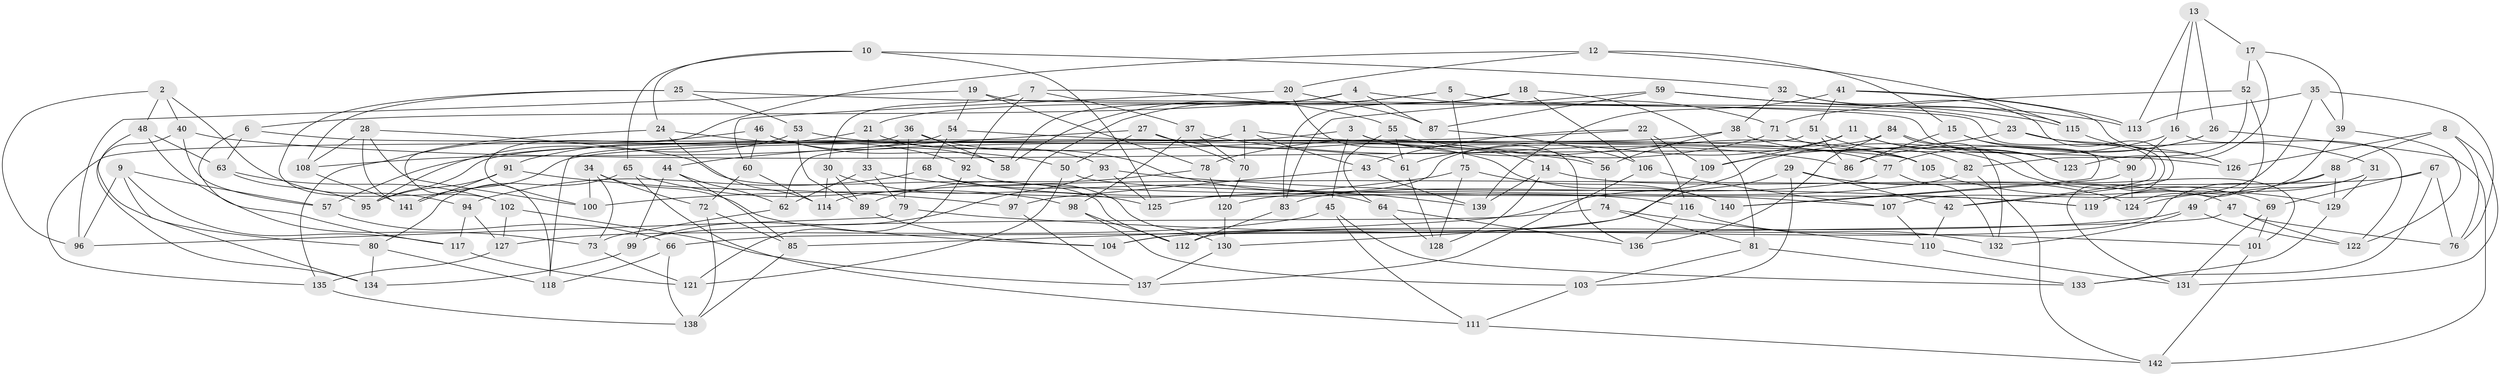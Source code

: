 // Generated by graph-tools (version 1.1) at 2025/38/03/09/25 02:38:04]
// undirected, 142 vertices, 284 edges
graph export_dot {
graph [start="1"]
  node [color=gray90,style=filled];
  1;
  2;
  3;
  4;
  5;
  6;
  7;
  8;
  9;
  10;
  11;
  12;
  13;
  14;
  15;
  16;
  17;
  18;
  19;
  20;
  21;
  22;
  23;
  24;
  25;
  26;
  27;
  28;
  29;
  30;
  31;
  32;
  33;
  34;
  35;
  36;
  37;
  38;
  39;
  40;
  41;
  42;
  43;
  44;
  45;
  46;
  47;
  48;
  49;
  50;
  51;
  52;
  53;
  54;
  55;
  56;
  57;
  58;
  59;
  60;
  61;
  62;
  63;
  64;
  65;
  66;
  67;
  68;
  69;
  70;
  71;
  72;
  73;
  74;
  75;
  76;
  77;
  78;
  79;
  80;
  81;
  82;
  83;
  84;
  85;
  86;
  87;
  88;
  89;
  90;
  91;
  92;
  93;
  94;
  95;
  96;
  97;
  98;
  99;
  100;
  101;
  102;
  103;
  104;
  105;
  106;
  107;
  108;
  109;
  110;
  111;
  112;
  113;
  114;
  115;
  116;
  117;
  118;
  119;
  120;
  121;
  122;
  123;
  124;
  125;
  126;
  127;
  128;
  129;
  130;
  131;
  132;
  133;
  134;
  135;
  136;
  137;
  138;
  139;
  140;
  141;
  142;
  1 -- 43;
  1 -- 70;
  1 -- 77;
  1 -- 118;
  2 -- 94;
  2 -- 40;
  2 -- 96;
  2 -- 48;
  3 -- 45;
  3 -- 14;
  3 -- 105;
  3 -- 57;
  4 -- 58;
  4 -- 87;
  4 -- 6;
  4 -- 71;
  5 -- 97;
  5 -- 75;
  5 -- 23;
  5 -- 58;
  6 -- 117;
  6 -- 63;
  6 -- 61;
  7 -- 55;
  7 -- 92;
  7 -- 37;
  7 -- 30;
  8 -- 76;
  8 -- 131;
  8 -- 88;
  8 -- 126;
  9 -- 117;
  9 -- 57;
  9 -- 134;
  9 -- 96;
  10 -- 125;
  10 -- 32;
  10 -- 24;
  10 -- 65;
  11 -- 61;
  11 -- 101;
  11 -- 109;
  11 -- 123;
  12 -- 100;
  12 -- 115;
  12 -- 15;
  12 -- 20;
  13 -- 26;
  13 -- 17;
  13 -- 113;
  13 -- 16;
  14 -- 47;
  14 -- 128;
  14 -- 139;
  15 -- 86;
  15 -- 140;
  15 -- 90;
  16 -- 85;
  16 -- 122;
  16 -- 90;
  17 -- 123;
  17 -- 39;
  17 -- 52;
  18 -- 83;
  18 -- 81;
  18 -- 21;
  18 -- 106;
  19 -- 96;
  19 -- 54;
  19 -- 78;
  19 -- 42;
  20 -- 87;
  20 -- 60;
  20 -- 136;
  21 -- 93;
  21 -- 91;
  21 -- 33;
  22 -- 116;
  22 -- 141;
  22 -- 43;
  22 -- 109;
  23 -- 131;
  23 -- 109;
  23 -- 31;
  24 -- 114;
  24 -- 118;
  24 -- 92;
  25 -- 53;
  25 -- 108;
  25 -- 102;
  25 -- 123;
  26 -- 142;
  26 -- 77;
  26 -- 86;
  27 -- 44;
  27 -- 140;
  27 -- 50;
  27 -- 70;
  28 -- 100;
  28 -- 112;
  28 -- 141;
  28 -- 108;
  29 -- 42;
  29 -- 103;
  29 -- 124;
  29 -- 104;
  30 -- 125;
  30 -- 89;
  30 -- 114;
  31 -- 49;
  31 -- 129;
  31 -- 124;
  32 -- 42;
  32 -- 115;
  32 -- 38;
  33 -- 64;
  33 -- 79;
  33 -- 62;
  34 -- 72;
  34 -- 100;
  34 -- 104;
  34 -- 73;
  35 -- 76;
  35 -- 107;
  35 -- 39;
  35 -- 113;
  36 -- 79;
  36 -- 135;
  36 -- 58;
  36 -- 139;
  37 -- 70;
  37 -- 98;
  37 -- 86;
  38 -- 69;
  38 -- 56;
  38 -- 95;
  39 -- 122;
  39 -- 119;
  40 -- 126;
  40 -- 134;
  40 -- 57;
  41 -- 139;
  41 -- 113;
  41 -- 126;
  41 -- 51;
  42 -- 110;
  43 -- 139;
  43 -- 97;
  44 -- 62;
  44 -- 85;
  44 -- 99;
  45 -- 127;
  45 -- 111;
  45 -- 133;
  46 -- 60;
  46 -- 50;
  46 -- 135;
  46 -- 58;
  47 -- 76;
  47 -- 66;
  47 -- 122;
  48 -- 63;
  48 -- 80;
  48 -- 73;
  49 -- 122;
  49 -- 132;
  49 -- 104;
  50 -- 107;
  50 -- 121;
  51 -- 86;
  51 -- 62;
  51 -- 82;
  52 -- 124;
  52 -- 82;
  52 -- 71;
  53 -- 95;
  53 -- 89;
  53 -- 56;
  54 -- 108;
  54 -- 68;
  54 -- 105;
  55 -- 61;
  55 -- 64;
  55 -- 56;
  56 -- 74;
  57 -- 66;
  59 -- 115;
  59 -- 113;
  59 -- 83;
  59 -- 87;
  60 -- 72;
  60 -- 114;
  61 -- 128;
  62 -- 73;
  63 -- 102;
  63 -- 95;
  64 -- 136;
  64 -- 128;
  65 -- 80;
  65 -- 98;
  65 -- 111;
  66 -- 138;
  66 -- 118;
  67 -- 133;
  67 -- 69;
  67 -- 76;
  67 -- 114;
  68 -- 130;
  68 -- 94;
  68 -- 116;
  69 -- 101;
  69 -- 131;
  70 -- 120;
  71 -- 105;
  71 -- 78;
  72 -- 138;
  72 -- 85;
  73 -- 121;
  74 -- 110;
  74 -- 81;
  74 -- 99;
  75 -- 100;
  75 -- 140;
  75 -- 128;
  77 -- 132;
  77 -- 83;
  78 -- 120;
  78 -- 89;
  79 -- 96;
  79 -- 101;
  80 -- 118;
  80 -- 134;
  81 -- 133;
  81 -- 103;
  82 -- 120;
  82 -- 142;
  83 -- 112;
  84 -- 123;
  84 -- 132;
  84 -- 125;
  84 -- 136;
  85 -- 138;
  87 -- 106;
  88 -- 129;
  88 -- 119;
  88 -- 112;
  89 -- 104;
  90 -- 124;
  90 -- 140;
  91 -- 97;
  91 -- 95;
  91 -- 141;
  92 -- 119;
  92 -- 121;
  93 -- 125;
  93 -- 99;
  93 -- 119;
  94 -- 117;
  94 -- 127;
  97 -- 137;
  98 -- 103;
  98 -- 112;
  99 -- 134;
  101 -- 142;
  102 -- 137;
  102 -- 127;
  103 -- 111;
  105 -- 129;
  106 -- 107;
  106 -- 137;
  107 -- 110;
  108 -- 141;
  109 -- 130;
  110 -- 131;
  111 -- 142;
  115 -- 126;
  116 -- 136;
  116 -- 132;
  117 -- 121;
  120 -- 130;
  127 -- 135;
  129 -- 133;
  130 -- 137;
  135 -- 138;
}
